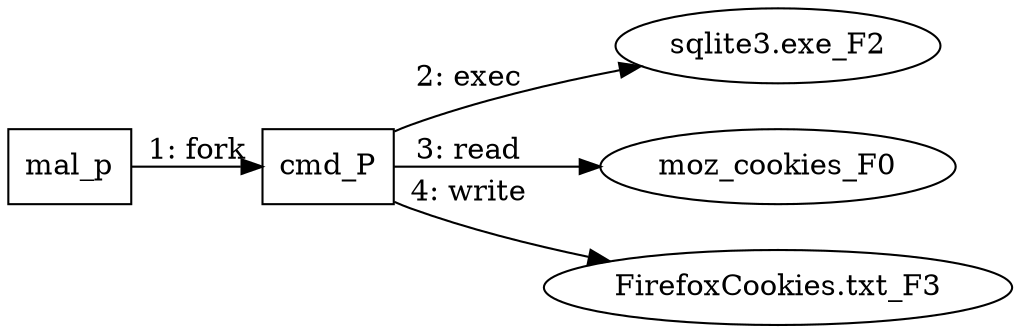 digraph T1539 {
rankdir="LR"
size="9"
fixedsize="false"
splines="true"
nodesep=0.3
ranksep=0
fontsize=10
overlap="scalexy"
engine= "neato"
	"mal_p" [node_type=Process shape=box]
	"cmd_P" [node_type=Process shape=box]
	"sqlite3.exe_F2" [node_type=File shape=ellipse]
	"moz_cookies_F0" [node_type=File shape=ellipse]
	"FirefoxCookies.txt_F3" [node_type=File shape=ellipse]
	"mal_p" -> "cmd_P" [label="1: fork"]
	"cmd_P" -> "sqlite3.exe_F2" [label="2: exec"]
	"cmd_P" -> "moz_cookies_F0" [label="3: read"]
	"cmd_P" -> "FirefoxCookies.txt_F3" [label="4: write"]
}
